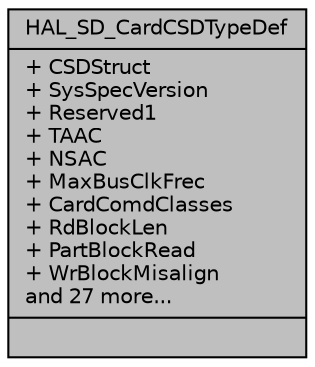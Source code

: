 digraph "HAL_SD_CardCSDTypeDef"
{
  edge [fontname="Helvetica",fontsize="10",labelfontname="Helvetica",labelfontsize="10"];
  node [fontname="Helvetica",fontsize="10",shape=record];
  Node1 [label="{HAL_SD_CardCSDTypeDef\n|+ CSDStruct\l+ SysSpecVersion\l+ Reserved1\l+ TAAC\l+ NSAC\l+ MaxBusClkFrec\l+ CardComdClasses\l+ RdBlockLen\l+ PartBlockRead\l+ WrBlockMisalign\land 27 more...\l|}",height=0.2,width=0.4,color="black", fillcolor="grey75", style="filled", fontcolor="black"];
}
